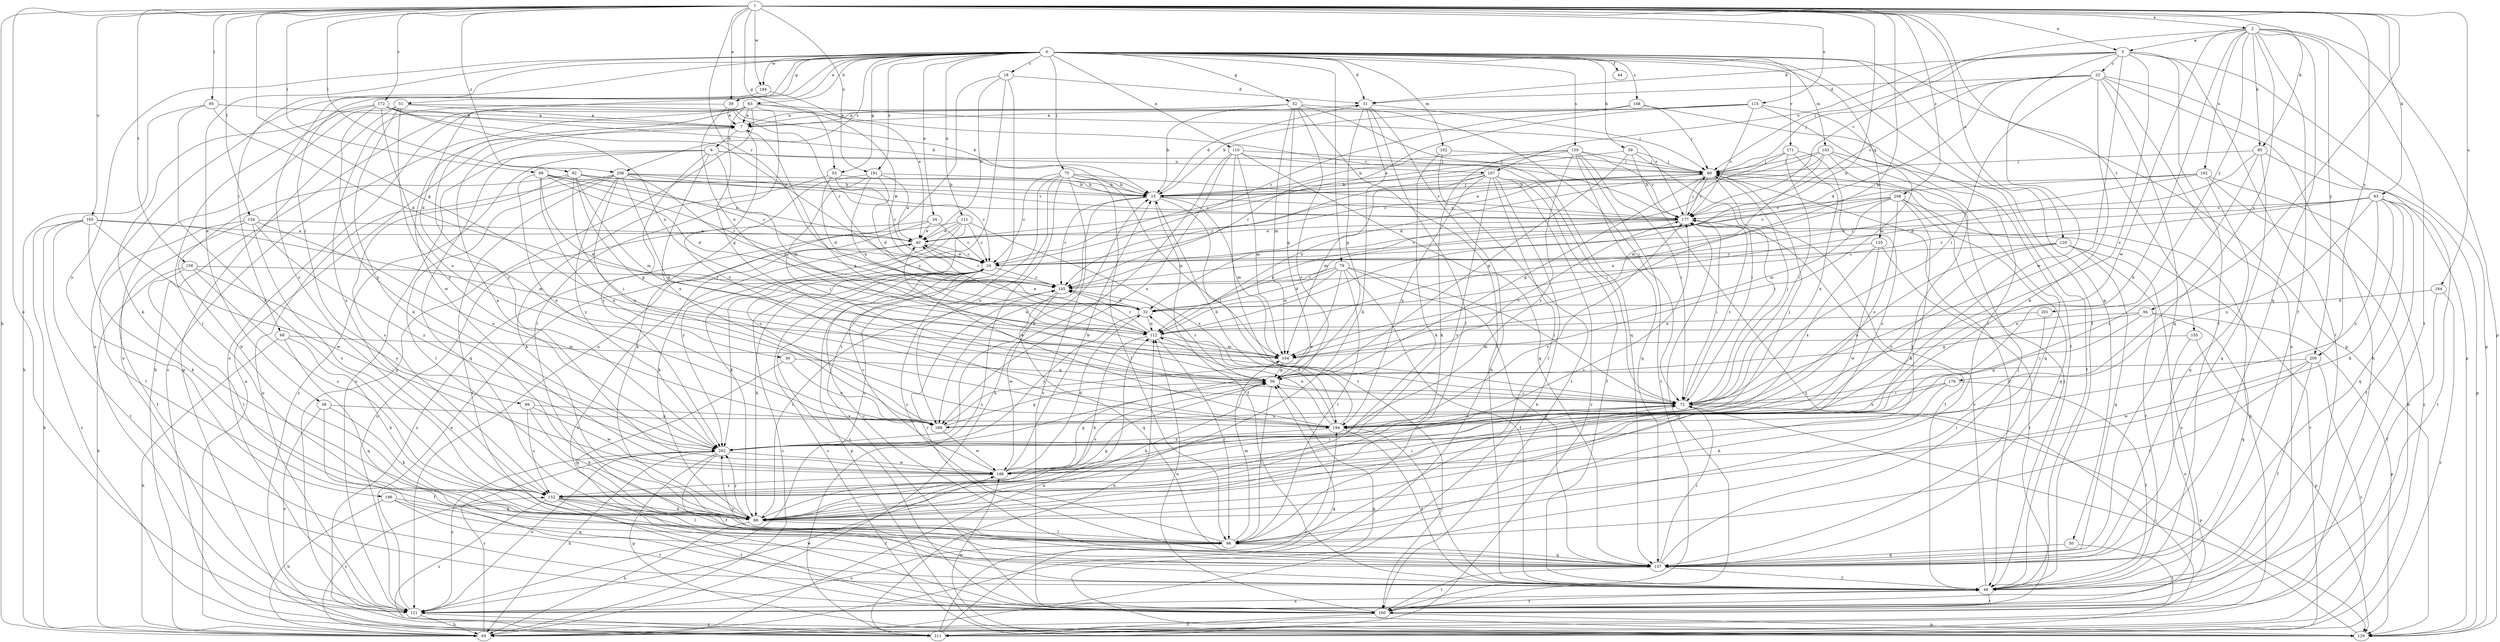 strict digraph  {
0;
1;
2;
5;
6;
7;
15;
18;
23;
24;
30;
31;
32;
34;
38;
39;
40;
44;
48;
50;
51;
52;
53;
56;
59;
63;
65;
68;
69;
72;
75;
79;
80;
83;
85;
88;
89;
92;
94;
95;
96;
102;
103;
104;
110;
111;
112;
115;
120;
121;
129;
135;
137;
145;
148;
150;
152;
154;
155;
156;
160;
164;
165;
167;
168;
171;
172;
176;
177;
184;
186;
191;
192;
194;
196;
200;
201;
202;
206;
208;
211;
0 -> 18  [label=c];
0 -> 30  [label=d];
0 -> 31  [label=d];
0 -> 34  [label=e];
0 -> 38  [label=e];
0 -> 39  [label=e];
0 -> 44  [label=f];
0 -> 48  [label=f];
0 -> 50  [label=g];
0 -> 51  [label=g];
0 -> 52  [label=g];
0 -> 53  [label=g];
0 -> 59  [label=h];
0 -> 63  [label=h];
0 -> 68  [label=i];
0 -> 75  [label=j];
0 -> 79  [label=j];
0 -> 89  [label=l];
0 -> 102  [label=m];
0 -> 103  [label=m];
0 -> 110  [label=n];
0 -> 111  [label=n];
0 -> 129  [label=p];
0 -> 135  [label=q];
0 -> 148  [label=s];
0 -> 150  [label=s];
0 -> 152  [label=s];
0 -> 171  [label=v];
0 -> 184  [label=w];
0 -> 191  [label=x];
0 -> 196  [label=y];
0 -> 206  [label=z];
1 -> 2  [label=a];
1 -> 5  [label=a];
1 -> 39  [label=e];
1 -> 53  [label=g];
1 -> 56  [label=g];
1 -> 65  [label=h];
1 -> 69  [label=i];
1 -> 83  [label=k];
1 -> 85  [label=k];
1 -> 92  [label=l];
1 -> 94  [label=l];
1 -> 95  [label=l];
1 -> 104  [label=m];
1 -> 112  [label=n];
1 -> 115  [label=o];
1 -> 120  [label=o];
1 -> 121  [label=o];
1 -> 145  [label=r];
1 -> 154  [label=t];
1 -> 155  [label=t];
1 -> 156  [label=t];
1 -> 164  [label=u];
1 -> 165  [label=u];
1 -> 172  [label=v];
1 -> 184  [label=w];
1 -> 191  [label=x];
1 -> 200  [label=y];
1 -> 206  [label=z];
1 -> 208  [label=z];
2 -> 5  [label=a];
2 -> 48  [label=f];
2 -> 85  [label=k];
2 -> 88  [label=k];
2 -> 129  [label=p];
2 -> 137  [label=q];
2 -> 160  [label=t];
2 -> 176  [label=v];
2 -> 177  [label=v];
2 -> 186  [label=w];
2 -> 192  [label=x];
2 -> 200  [label=y];
2 -> 201  [label=y];
5 -> 23  [label=c];
5 -> 31  [label=d];
5 -> 48  [label=f];
5 -> 72  [label=i];
5 -> 80  [label=j];
5 -> 129  [label=p];
5 -> 160  [label=t];
5 -> 167  [label=u];
5 -> 186  [label=w];
5 -> 194  [label=x];
6 -> 80  [label=j];
6 -> 104  [label=m];
6 -> 121  [label=o];
6 -> 137  [label=q];
6 -> 167  [label=u];
6 -> 194  [label=x];
6 -> 202  [label=y];
6 -> 211  [label=z];
7 -> 6  [label=a];
7 -> 194  [label=x];
15 -> 31  [label=d];
15 -> 48  [label=f];
15 -> 72  [label=i];
15 -> 80  [label=j];
15 -> 104  [label=m];
15 -> 145  [label=r];
15 -> 168  [label=u];
15 -> 177  [label=v];
18 -> 31  [label=d];
18 -> 40  [label=e];
18 -> 121  [label=o];
18 -> 160  [label=t];
18 -> 202  [label=y];
23 -> 31  [label=d];
23 -> 32  [label=d];
23 -> 65  [label=h];
23 -> 72  [label=i];
23 -> 80  [label=j];
23 -> 88  [label=k];
23 -> 121  [label=o];
23 -> 129  [label=p];
23 -> 137  [label=q];
23 -> 177  [label=v];
24 -> 40  [label=e];
24 -> 88  [label=k];
24 -> 129  [label=p];
24 -> 145  [label=r];
30 -> 56  [label=g];
30 -> 137  [label=q];
30 -> 168  [label=u];
31 -> 7  [label=a];
31 -> 56  [label=g];
31 -> 65  [label=h];
31 -> 80  [label=j];
31 -> 88  [label=k];
31 -> 96  [label=l];
32 -> 112  [label=n];
32 -> 202  [label=y];
34 -> 24  [label=c];
34 -> 40  [label=e];
34 -> 88  [label=k];
34 -> 121  [label=o];
38 -> 48  [label=f];
38 -> 88  [label=k];
38 -> 121  [label=o];
38 -> 168  [label=u];
39 -> 7  [label=a];
39 -> 15  [label=b];
39 -> 112  [label=n];
39 -> 145  [label=r];
39 -> 152  [label=s];
40 -> 24  [label=c];
40 -> 145  [label=r];
40 -> 160  [label=t];
48 -> 80  [label=j];
48 -> 121  [label=o];
48 -> 160  [label=t];
48 -> 177  [label=v];
48 -> 194  [label=x];
50 -> 137  [label=q];
50 -> 160  [label=t];
51 -> 7  [label=a];
51 -> 88  [label=k];
51 -> 121  [label=o];
51 -> 129  [label=p];
51 -> 177  [label=v];
51 -> 202  [label=y];
52 -> 7  [label=a];
52 -> 15  [label=b];
52 -> 48  [label=f];
52 -> 56  [label=g];
52 -> 72  [label=i];
52 -> 104  [label=m];
52 -> 137  [label=q];
52 -> 202  [label=y];
53 -> 15  [label=b];
53 -> 24  [label=c];
53 -> 32  [label=d];
53 -> 88  [label=k];
56 -> 72  [label=i];
56 -> 88  [label=k];
56 -> 96  [label=l];
56 -> 145  [label=r];
56 -> 152  [label=s];
56 -> 177  [label=v];
59 -> 24  [label=c];
59 -> 56  [label=g];
59 -> 72  [label=i];
59 -> 80  [label=j];
59 -> 211  [label=z];
63 -> 7  [label=a];
63 -> 56  [label=g];
63 -> 65  [label=h];
63 -> 96  [label=l];
63 -> 121  [label=o];
63 -> 129  [label=p];
63 -> 145  [label=r];
63 -> 177  [label=v];
63 -> 186  [label=w];
63 -> 202  [label=y];
63 -> 211  [label=z];
65 -> 7  [label=a];
65 -> 24  [label=c];
65 -> 112  [label=n];
65 -> 152  [label=s];
65 -> 202  [label=y];
68 -> 65  [label=h];
68 -> 88  [label=k];
68 -> 104  [label=m];
68 -> 137  [label=q];
69 -> 15  [label=b];
69 -> 32  [label=d];
69 -> 40  [label=e];
69 -> 112  [label=n];
69 -> 145  [label=r];
69 -> 168  [label=u];
69 -> 194  [label=x];
72 -> 7  [label=a];
72 -> 80  [label=j];
72 -> 129  [label=p];
72 -> 168  [label=u];
72 -> 177  [label=v];
72 -> 194  [label=x];
75 -> 15  [label=b];
75 -> 24  [label=c];
75 -> 96  [label=l];
75 -> 104  [label=m];
75 -> 121  [label=o];
75 -> 160  [label=t];
75 -> 168  [label=u];
75 -> 177  [label=v];
75 -> 211  [label=z];
79 -> 32  [label=d];
79 -> 48  [label=f];
79 -> 72  [label=i];
79 -> 96  [label=l];
79 -> 112  [label=n];
79 -> 137  [label=q];
79 -> 145  [label=r];
79 -> 168  [label=u];
80 -> 15  [label=b];
80 -> 48  [label=f];
80 -> 56  [label=g];
80 -> 72  [label=i];
80 -> 112  [label=n];
80 -> 177  [label=v];
83 -> 24  [label=c];
83 -> 48  [label=f];
83 -> 88  [label=k];
83 -> 137  [label=q];
83 -> 145  [label=r];
83 -> 160  [label=t];
83 -> 177  [label=v];
83 -> 194  [label=x];
83 -> 202  [label=y];
85 -> 32  [label=d];
85 -> 80  [label=j];
85 -> 129  [label=p];
85 -> 137  [label=q];
85 -> 152  [label=s];
88 -> 56  [label=g];
88 -> 65  [label=h];
88 -> 96  [label=l];
88 -> 145  [label=r];
88 -> 177  [label=v];
88 -> 202  [label=y];
89 -> 88  [label=k];
89 -> 152  [label=s];
89 -> 186  [label=w];
89 -> 194  [label=x];
92 -> 15  [label=b];
92 -> 24  [label=c];
92 -> 56  [label=g];
92 -> 72  [label=i];
92 -> 88  [label=k];
92 -> 104  [label=m];
92 -> 152  [label=s];
92 -> 177  [label=v];
94 -> 56  [label=g];
94 -> 72  [label=i];
94 -> 112  [label=n];
94 -> 129  [label=p];
94 -> 137  [label=q];
95 -> 7  [label=a];
95 -> 32  [label=d];
95 -> 65  [label=h];
95 -> 152  [label=s];
96 -> 24  [label=c];
96 -> 104  [label=m];
96 -> 121  [label=o];
96 -> 137  [label=q];
102 -> 80  [label=j];
102 -> 88  [label=k];
102 -> 160  [label=t];
103 -> 24  [label=c];
103 -> 40  [label=e];
103 -> 48  [label=f];
103 -> 80  [label=j];
103 -> 96  [label=l];
103 -> 104  [label=m];
103 -> 137  [label=q];
104 -> 56  [label=g];
110 -> 65  [label=h];
110 -> 72  [label=i];
110 -> 80  [label=j];
110 -> 104  [label=m];
110 -> 137  [label=q];
110 -> 160  [label=t];
110 -> 168  [label=u];
111 -> 24  [label=c];
111 -> 40  [label=e];
111 -> 88  [label=k];
111 -> 168  [label=u];
111 -> 194  [label=x];
111 -> 202  [label=y];
111 -> 211  [label=z];
112 -> 40  [label=e];
112 -> 88  [label=k];
112 -> 96  [label=l];
112 -> 104  [label=m];
112 -> 145  [label=r];
115 -> 7  [label=a];
115 -> 15  [label=b];
115 -> 40  [label=e];
115 -> 96  [label=l];
115 -> 104  [label=m];
115 -> 177  [label=v];
120 -> 24  [label=c];
120 -> 48  [label=f];
120 -> 121  [label=o];
120 -> 137  [label=q];
120 -> 168  [label=u];
120 -> 202  [label=y];
121 -> 40  [label=e];
121 -> 65  [label=h];
121 -> 186  [label=w];
121 -> 202  [label=y];
121 -> 211  [label=z];
129 -> 24  [label=c];
129 -> 56  [label=g];
129 -> 72  [label=i];
129 -> 186  [label=w];
135 -> 24  [label=c];
135 -> 160  [label=t];
135 -> 186  [label=w];
135 -> 194  [label=x];
137 -> 24  [label=c];
137 -> 48  [label=f];
137 -> 72  [label=i];
137 -> 80  [label=j];
137 -> 145  [label=r];
137 -> 160  [label=t];
137 -> 202  [label=y];
145 -> 32  [label=d];
145 -> 137  [label=q];
145 -> 186  [label=w];
148 -> 7  [label=a];
148 -> 24  [label=c];
148 -> 48  [label=f];
148 -> 80  [label=j];
150 -> 15  [label=b];
150 -> 72  [label=i];
150 -> 80  [label=j];
150 -> 88  [label=k];
150 -> 137  [label=q];
150 -> 145  [label=r];
150 -> 160  [label=t];
150 -> 177  [label=v];
150 -> 202  [label=y];
152 -> 48  [label=f];
152 -> 72  [label=i];
152 -> 88  [label=k];
152 -> 96  [label=l];
152 -> 160  [label=t];
152 -> 211  [label=z];
154 -> 40  [label=e];
154 -> 48  [label=f];
154 -> 96  [label=l];
154 -> 152  [label=s];
154 -> 168  [label=u];
154 -> 202  [label=y];
155 -> 104  [label=m];
155 -> 121  [label=o];
155 -> 129  [label=p];
156 -> 65  [label=h];
156 -> 96  [label=l];
156 -> 145  [label=r];
156 -> 152  [label=s];
156 -> 202  [label=y];
160 -> 24  [label=c];
160 -> 48  [label=f];
160 -> 112  [label=n];
160 -> 129  [label=p];
160 -> 177  [label=v];
160 -> 211  [label=z];
164 -> 32  [label=d];
164 -> 48  [label=f];
164 -> 211  [label=z];
165 -> 40  [label=e];
165 -> 65  [label=h];
165 -> 88  [label=k];
165 -> 104  [label=m];
165 -> 160  [label=t];
165 -> 186  [label=w];
165 -> 211  [label=z];
167 -> 15  [label=b];
167 -> 48  [label=f];
167 -> 65  [label=h];
167 -> 96  [label=l];
167 -> 104  [label=m];
167 -> 145  [label=r];
167 -> 152  [label=s];
167 -> 194  [label=x];
167 -> 211  [label=z];
168 -> 56  [label=g];
168 -> 186  [label=w];
171 -> 32  [label=d];
171 -> 72  [label=i];
171 -> 80  [label=j];
171 -> 152  [label=s];
171 -> 194  [label=x];
172 -> 7  [label=a];
172 -> 15  [label=b];
172 -> 24  [label=c];
172 -> 88  [label=k];
172 -> 96  [label=l];
172 -> 112  [label=n];
172 -> 168  [label=u];
172 -> 202  [label=y];
176 -> 48  [label=f];
176 -> 72  [label=i];
176 -> 88  [label=k];
176 -> 194  [label=x];
177 -> 40  [label=e];
177 -> 48  [label=f];
177 -> 72  [label=i];
177 -> 80  [label=j];
177 -> 112  [label=n];
184 -> 40  [label=e];
184 -> 121  [label=o];
186 -> 7  [label=a];
186 -> 15  [label=b];
186 -> 24  [label=c];
186 -> 32  [label=d];
186 -> 56  [label=g];
186 -> 72  [label=i];
186 -> 152  [label=s];
186 -> 177  [label=v];
191 -> 15  [label=b];
191 -> 32  [label=d];
191 -> 40  [label=e];
191 -> 72  [label=i];
191 -> 88  [label=k];
191 -> 112  [label=n];
192 -> 15  [label=b];
192 -> 24  [label=c];
192 -> 65  [label=h];
192 -> 137  [label=q];
192 -> 145  [label=r];
192 -> 211  [label=z];
194 -> 15  [label=b];
194 -> 32  [label=d];
194 -> 40  [label=e];
194 -> 48  [label=f];
194 -> 112  [label=n];
194 -> 202  [label=y];
196 -> 65  [label=h];
196 -> 88  [label=k];
196 -> 137  [label=q];
196 -> 160  [label=t];
200 -> 48  [label=f];
200 -> 56  [label=g];
200 -> 96  [label=l];
200 -> 186  [label=w];
200 -> 211  [label=z];
201 -> 96  [label=l];
201 -> 112  [label=n];
202 -> 15  [label=b];
202 -> 48  [label=f];
202 -> 65  [label=h];
202 -> 80  [label=j];
202 -> 121  [label=o];
202 -> 129  [label=p];
202 -> 186  [label=w];
206 -> 15  [label=b];
206 -> 24  [label=c];
206 -> 56  [label=g];
206 -> 96  [label=l];
206 -> 112  [label=n];
206 -> 121  [label=o];
206 -> 160  [label=t];
206 -> 168  [label=u];
206 -> 177  [label=v];
206 -> 202  [label=y];
208 -> 65  [label=h];
208 -> 88  [label=k];
208 -> 104  [label=m];
208 -> 112  [label=n];
208 -> 137  [label=q];
208 -> 145  [label=r];
208 -> 177  [label=v];
208 -> 194  [label=x];
211 -> 56  [label=g];
211 -> 112  [label=n];
211 -> 177  [label=v];
211 -> 194  [label=x];
}
